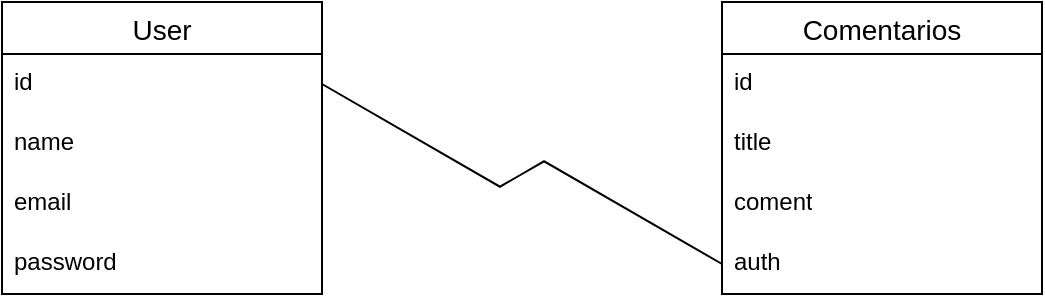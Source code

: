 <mxfile version="21.6.5" type="device">
  <diagram name="Página-1" id="0dzGI78Kmf9P9A8c2Kyh">
    <mxGraphModel dx="880" dy="572" grid="1" gridSize="10" guides="1" tooltips="1" connect="1" arrows="1" fold="1" page="1" pageScale="1" pageWidth="827" pageHeight="1169" math="0" shadow="0">
      <root>
        <mxCell id="0" />
        <mxCell id="1" parent="0" />
        <mxCell id="FMVQl-rYCr9hDEgXshS1-1" value="User" style="swimlane;fontStyle=0;childLayout=stackLayout;horizontal=1;startSize=26;horizontalStack=0;resizeParent=1;resizeParentMax=0;resizeLast=0;collapsible=1;marginBottom=0;align=center;fontSize=14;" vertex="1" parent="1">
          <mxGeometry x="40" y="80" width="160" height="146" as="geometry" />
        </mxCell>
        <mxCell id="FMVQl-rYCr9hDEgXshS1-2" value="id" style="text;strokeColor=none;fillColor=none;spacingLeft=4;spacingRight=4;overflow=hidden;rotatable=0;points=[[0,0.5],[1,0.5]];portConstraint=eastwest;fontSize=12;whiteSpace=wrap;html=1;" vertex="1" parent="FMVQl-rYCr9hDEgXshS1-1">
          <mxGeometry y="26" width="160" height="30" as="geometry" />
        </mxCell>
        <mxCell id="FMVQl-rYCr9hDEgXshS1-3" value="name" style="text;strokeColor=none;fillColor=none;spacingLeft=4;spacingRight=4;overflow=hidden;rotatable=0;points=[[0,0.5],[1,0.5]];portConstraint=eastwest;fontSize=12;whiteSpace=wrap;html=1;" vertex="1" parent="FMVQl-rYCr9hDEgXshS1-1">
          <mxGeometry y="56" width="160" height="30" as="geometry" />
        </mxCell>
        <mxCell id="FMVQl-rYCr9hDEgXshS1-5" value="email" style="text;strokeColor=none;fillColor=none;spacingLeft=4;spacingRight=4;overflow=hidden;rotatable=0;points=[[0,0.5],[1,0.5]];portConstraint=eastwest;fontSize=12;whiteSpace=wrap;html=1;" vertex="1" parent="FMVQl-rYCr9hDEgXshS1-1">
          <mxGeometry y="86" width="160" height="30" as="geometry" />
        </mxCell>
        <mxCell id="FMVQl-rYCr9hDEgXshS1-4" value="password" style="text;strokeColor=none;fillColor=none;spacingLeft=4;spacingRight=4;overflow=hidden;rotatable=0;points=[[0,0.5],[1,0.5]];portConstraint=eastwest;fontSize=12;whiteSpace=wrap;html=1;" vertex="1" parent="FMVQl-rYCr9hDEgXshS1-1">
          <mxGeometry y="116" width="160" height="30" as="geometry" />
        </mxCell>
        <mxCell id="FMVQl-rYCr9hDEgXshS1-6" value="Comentarios" style="swimlane;fontStyle=0;childLayout=stackLayout;horizontal=1;startSize=26;horizontalStack=0;resizeParent=1;resizeParentMax=0;resizeLast=0;collapsible=1;marginBottom=0;align=center;fontSize=14;" vertex="1" parent="1">
          <mxGeometry x="400" y="80" width="160" height="146" as="geometry" />
        </mxCell>
        <mxCell id="FMVQl-rYCr9hDEgXshS1-7" value="id" style="text;strokeColor=none;fillColor=none;spacingLeft=4;spacingRight=4;overflow=hidden;rotatable=0;points=[[0,0.5],[1,0.5]];portConstraint=eastwest;fontSize=12;whiteSpace=wrap;html=1;" vertex="1" parent="FMVQl-rYCr9hDEgXshS1-6">
          <mxGeometry y="26" width="160" height="30" as="geometry" />
        </mxCell>
        <mxCell id="FMVQl-rYCr9hDEgXshS1-8" value="title" style="text;strokeColor=none;fillColor=none;spacingLeft=4;spacingRight=4;overflow=hidden;rotatable=0;points=[[0,0.5],[1,0.5]];portConstraint=eastwest;fontSize=12;whiteSpace=wrap;html=1;" vertex="1" parent="FMVQl-rYCr9hDEgXshS1-6">
          <mxGeometry y="56" width="160" height="30" as="geometry" />
        </mxCell>
        <mxCell id="FMVQl-rYCr9hDEgXshS1-10" value="coment" style="text;strokeColor=none;fillColor=none;spacingLeft=4;spacingRight=4;overflow=hidden;rotatable=0;points=[[0,0.5],[1,0.5]];portConstraint=eastwest;fontSize=12;whiteSpace=wrap;html=1;" vertex="1" parent="FMVQl-rYCr9hDEgXshS1-6">
          <mxGeometry y="86" width="160" height="30" as="geometry" />
        </mxCell>
        <mxCell id="FMVQl-rYCr9hDEgXshS1-9" value="auth" style="text;strokeColor=none;fillColor=none;spacingLeft=4;spacingRight=4;overflow=hidden;rotatable=0;points=[[0,0.5],[1,0.5]];portConstraint=eastwest;fontSize=12;whiteSpace=wrap;html=1;" vertex="1" parent="FMVQl-rYCr9hDEgXshS1-6">
          <mxGeometry y="116" width="160" height="30" as="geometry" />
        </mxCell>
        <mxCell id="FMVQl-rYCr9hDEgXshS1-11" value="" style="edgeStyle=isometricEdgeStyle;fontSize=12;html=1;endArrow=none;rounded=0;strokeColor=default;endFill=0;elbow=vertical;exitX=1;exitY=0.5;exitDx=0;exitDy=0;entryX=0;entryY=0.5;entryDx=0;entryDy=0;" edge="1" parent="1" source="FMVQl-rYCr9hDEgXshS1-2" target="FMVQl-rYCr9hDEgXshS1-9">
          <mxGeometry width="100" height="100" relative="1" as="geometry">
            <mxPoint x="340" y="420" as="sourcePoint" />
            <mxPoint x="440" y="320" as="targetPoint" />
          </mxGeometry>
        </mxCell>
      </root>
    </mxGraphModel>
  </diagram>
</mxfile>
